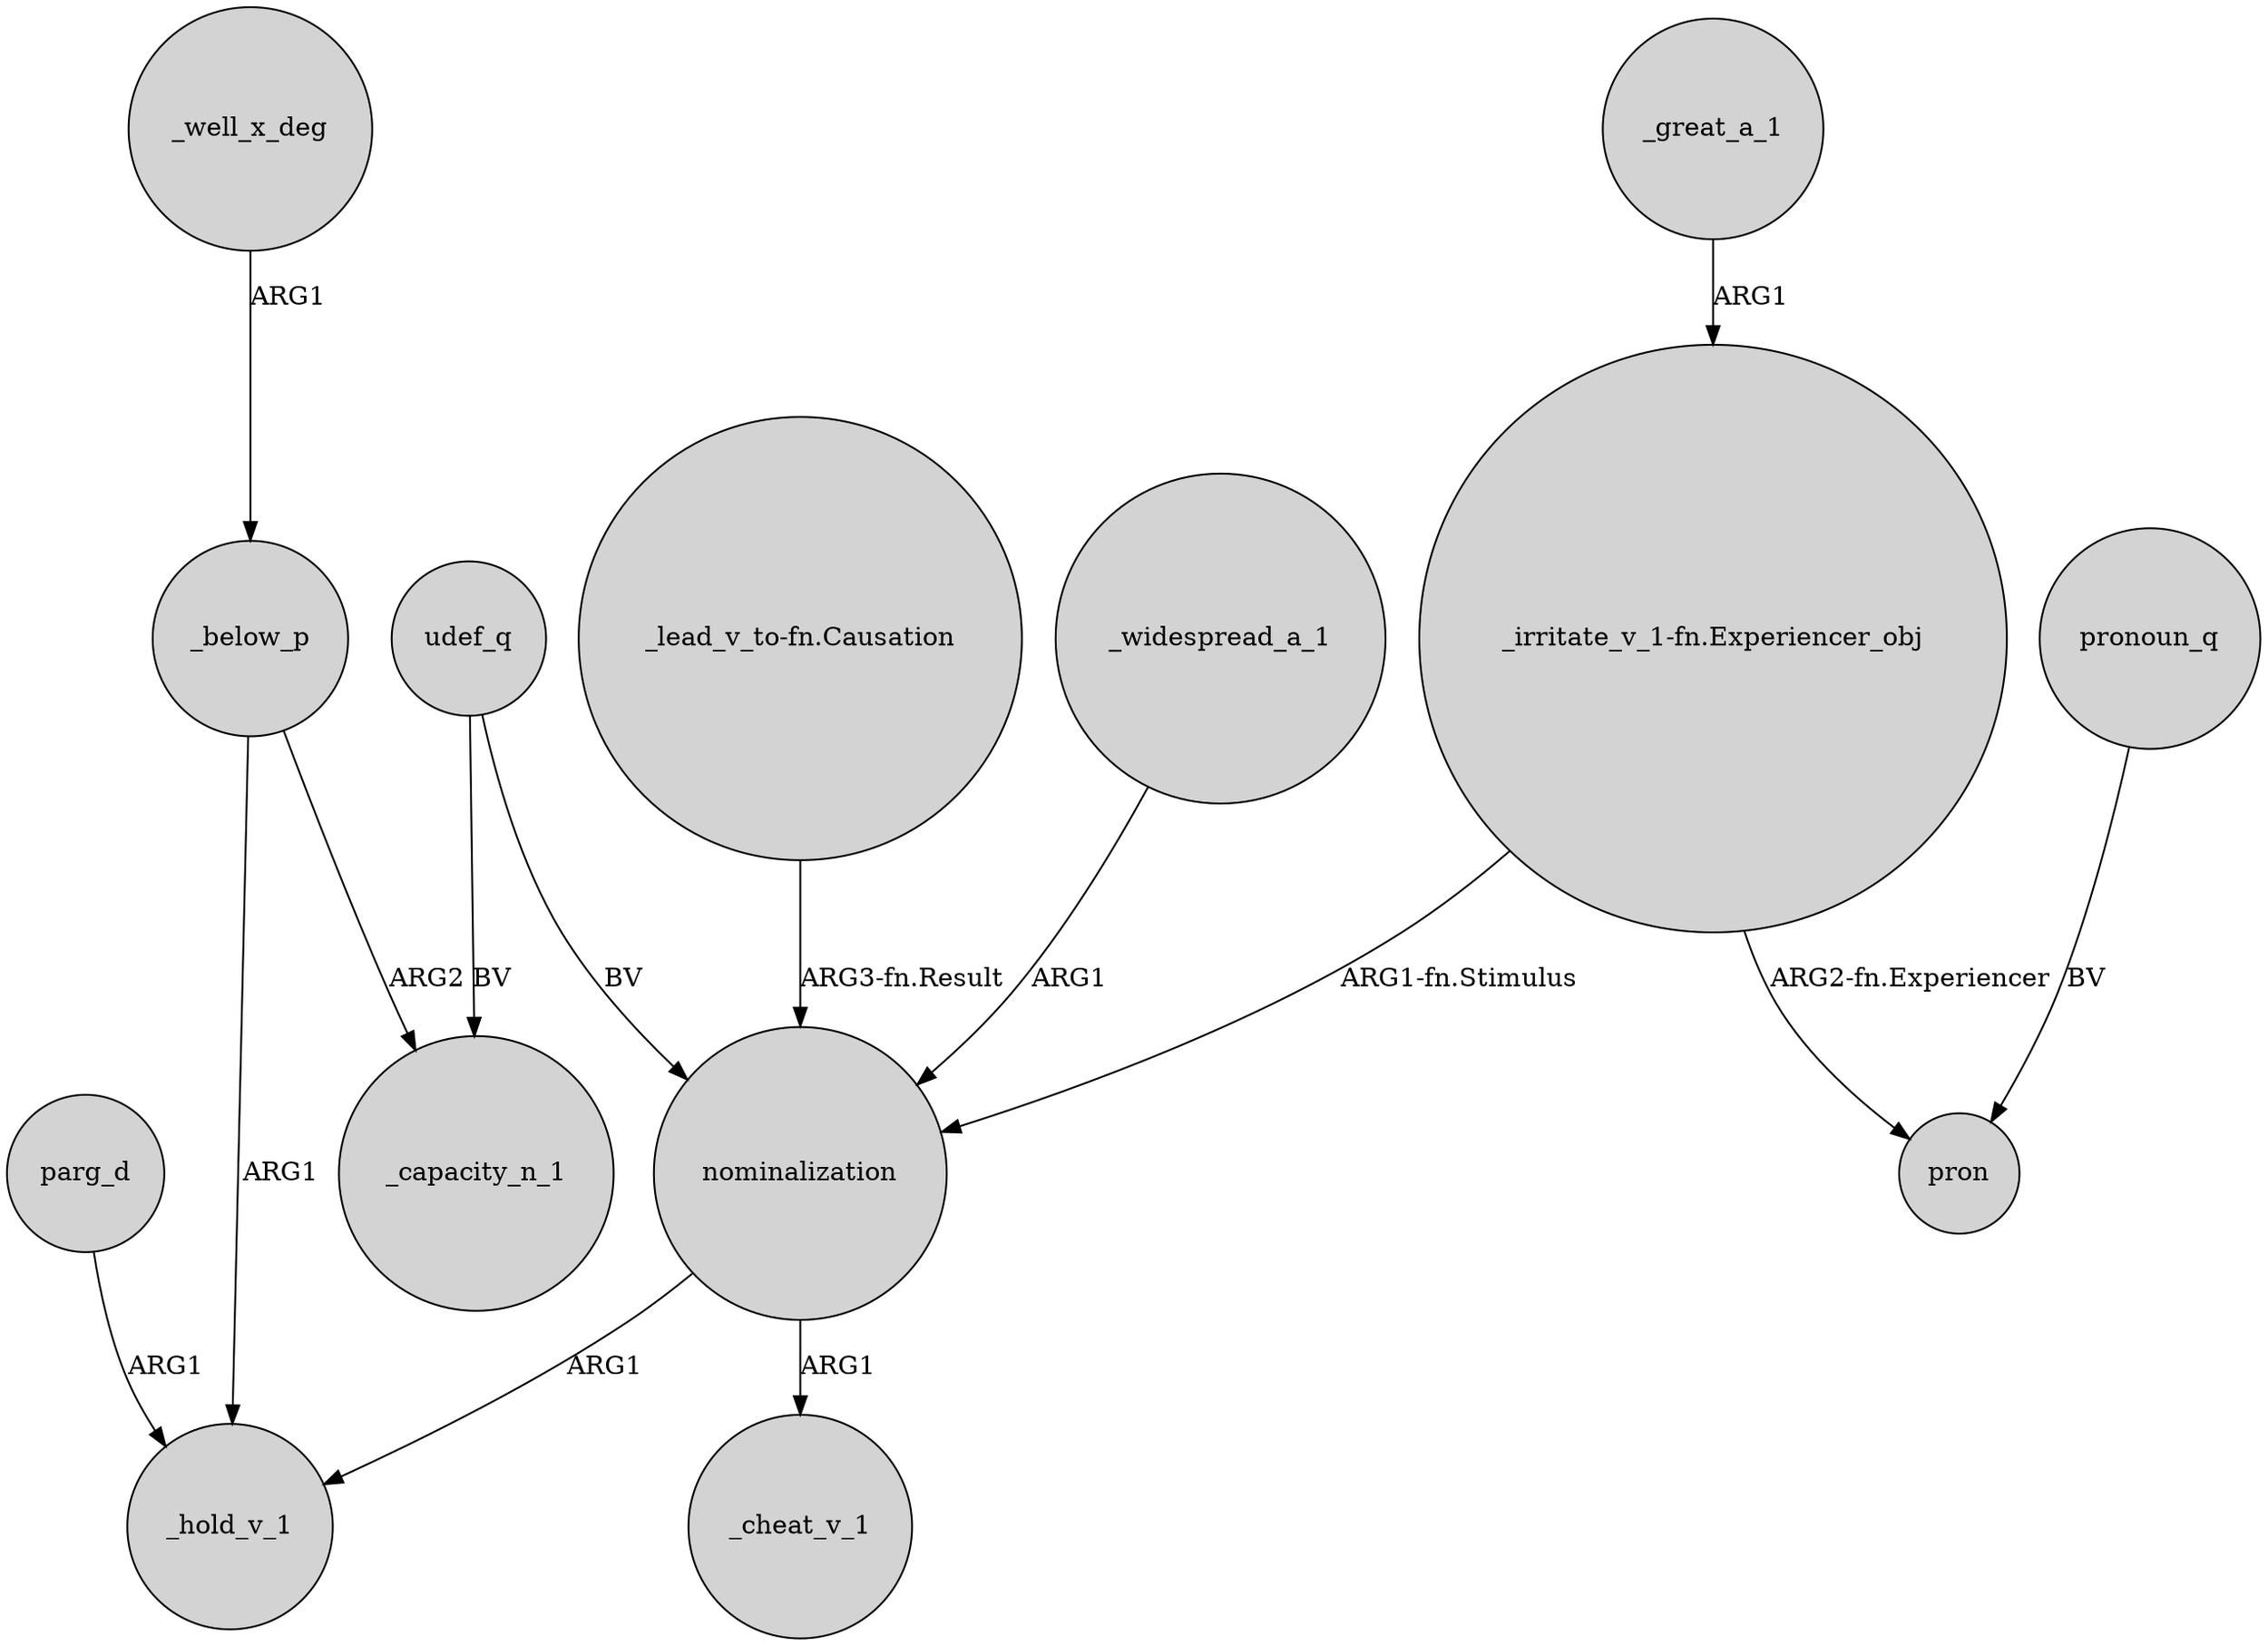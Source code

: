 digraph {
	node [shape=circle style=filled]
	_below_p -> _hold_v_1 [label=ARG1]
	nominalization -> _hold_v_1 [label=ARG1]
	"_lead_v_to-fn.Causation" -> nominalization [label="ARG3-fn.Result"]
	"_irritate_v_1-fn.Experiencer_obj" -> pron [label="ARG2-fn.Experiencer"]
	_widespread_a_1 -> nominalization [label=ARG1]
	_great_a_1 -> "_irritate_v_1-fn.Experiencer_obj" [label=ARG1]
	"_irritate_v_1-fn.Experiencer_obj" -> nominalization [label="ARG1-fn.Stimulus"]
	nominalization -> _cheat_v_1 [label=ARG1]
	parg_d -> _hold_v_1 [label=ARG1]
	_below_p -> _capacity_n_1 [label=ARG2]
	_well_x_deg -> _below_p [label=ARG1]
	udef_q -> nominalization [label=BV]
	udef_q -> _capacity_n_1 [label=BV]
	pronoun_q -> pron [label=BV]
}
